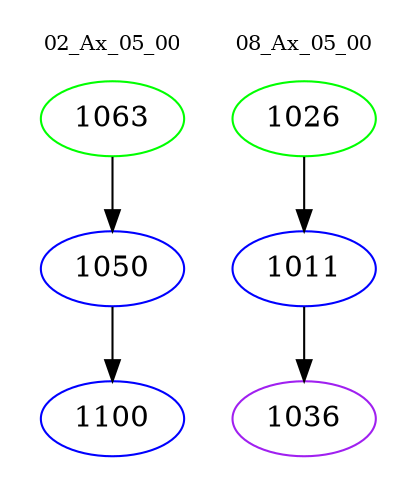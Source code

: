 digraph{
subgraph cluster_0 {
color = white
label = "02_Ax_05_00";
fontsize=10;
T0_1063 [label="1063", color="green"]
T0_1063 -> T0_1050 [color="black"]
T0_1050 [label="1050", color="blue"]
T0_1050 -> T0_1100 [color="black"]
T0_1100 [label="1100", color="blue"]
}
subgraph cluster_1 {
color = white
label = "08_Ax_05_00";
fontsize=10;
T1_1026 [label="1026", color="green"]
T1_1026 -> T1_1011 [color="black"]
T1_1011 [label="1011", color="blue"]
T1_1011 -> T1_1036 [color="black"]
T1_1036 [label="1036", color="purple"]
}
}
